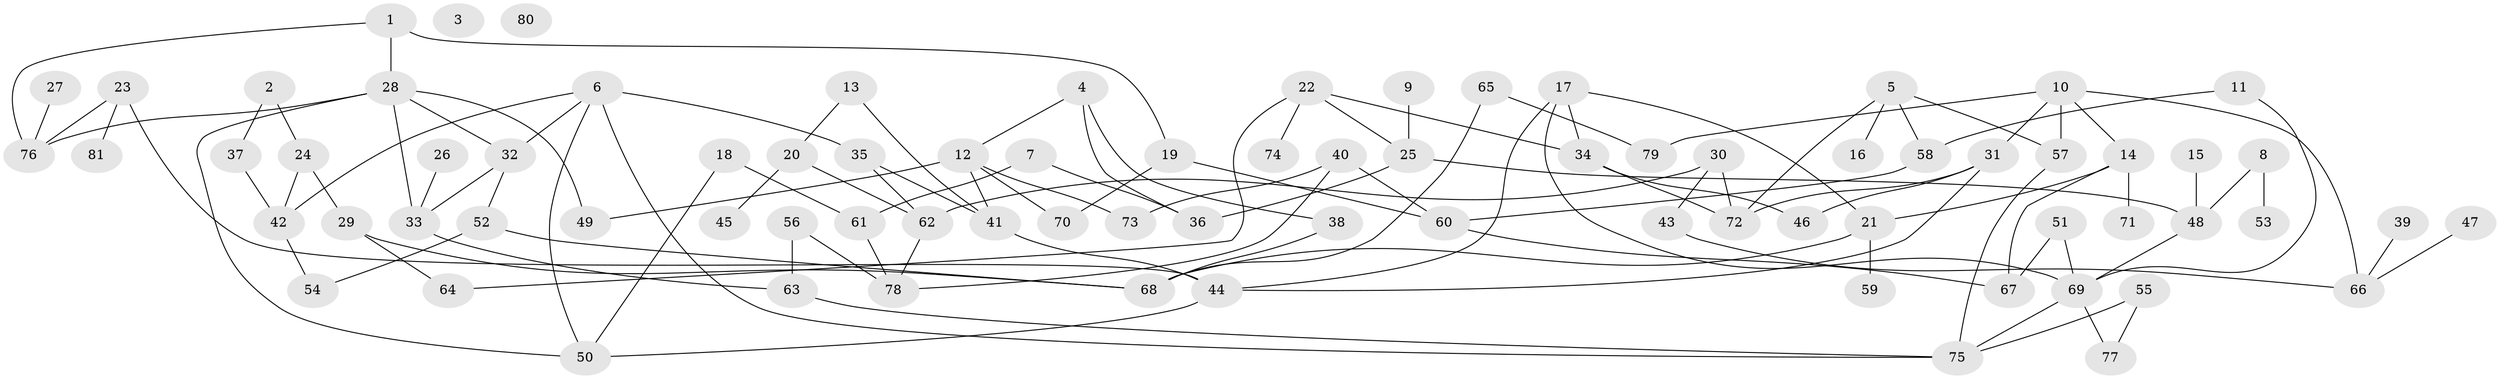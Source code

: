 // Generated by graph-tools (version 1.1) at 2025/25/03/09/25 03:25:16]
// undirected, 81 vertices, 114 edges
graph export_dot {
graph [start="1"]
  node [color=gray90,style=filled];
  1;
  2;
  3;
  4;
  5;
  6;
  7;
  8;
  9;
  10;
  11;
  12;
  13;
  14;
  15;
  16;
  17;
  18;
  19;
  20;
  21;
  22;
  23;
  24;
  25;
  26;
  27;
  28;
  29;
  30;
  31;
  32;
  33;
  34;
  35;
  36;
  37;
  38;
  39;
  40;
  41;
  42;
  43;
  44;
  45;
  46;
  47;
  48;
  49;
  50;
  51;
  52;
  53;
  54;
  55;
  56;
  57;
  58;
  59;
  60;
  61;
  62;
  63;
  64;
  65;
  66;
  67;
  68;
  69;
  70;
  71;
  72;
  73;
  74;
  75;
  76;
  77;
  78;
  79;
  80;
  81;
  1 -- 19;
  1 -- 28;
  1 -- 76;
  2 -- 24;
  2 -- 37;
  4 -- 12;
  4 -- 36;
  4 -- 38;
  5 -- 16;
  5 -- 57;
  5 -- 58;
  5 -- 72;
  6 -- 32;
  6 -- 35;
  6 -- 42;
  6 -- 50;
  6 -- 75;
  7 -- 36;
  7 -- 61;
  8 -- 48;
  8 -- 53;
  9 -- 25;
  10 -- 14;
  10 -- 31;
  10 -- 57;
  10 -- 66;
  10 -- 79;
  11 -- 58;
  11 -- 69;
  12 -- 41;
  12 -- 49;
  12 -- 70;
  12 -- 73;
  13 -- 20;
  13 -- 41;
  14 -- 21;
  14 -- 67;
  14 -- 71;
  15 -- 48;
  17 -- 21;
  17 -- 34;
  17 -- 44;
  17 -- 69;
  18 -- 50;
  18 -- 61;
  19 -- 60;
  19 -- 70;
  20 -- 45;
  20 -- 62;
  21 -- 59;
  21 -- 68;
  22 -- 25;
  22 -- 34;
  22 -- 64;
  22 -- 74;
  23 -- 44;
  23 -- 76;
  23 -- 81;
  24 -- 29;
  24 -- 42;
  25 -- 36;
  25 -- 48;
  26 -- 33;
  27 -- 76;
  28 -- 32;
  28 -- 33;
  28 -- 49;
  28 -- 50;
  28 -- 76;
  29 -- 64;
  29 -- 68;
  30 -- 43;
  30 -- 62;
  30 -- 72;
  31 -- 44;
  31 -- 46;
  31 -- 72;
  32 -- 33;
  32 -- 52;
  33 -- 63;
  34 -- 46;
  34 -- 72;
  35 -- 41;
  35 -- 62;
  37 -- 42;
  38 -- 68;
  39 -- 66;
  40 -- 60;
  40 -- 73;
  40 -- 78;
  41 -- 44;
  42 -- 54;
  43 -- 66;
  44 -- 50;
  47 -- 66;
  48 -- 69;
  51 -- 67;
  51 -- 69;
  52 -- 54;
  52 -- 68;
  55 -- 75;
  55 -- 77;
  56 -- 63;
  56 -- 78;
  57 -- 75;
  58 -- 60;
  60 -- 67;
  61 -- 78;
  62 -- 78;
  63 -- 75;
  65 -- 68;
  65 -- 79;
  69 -- 75;
  69 -- 77;
}
